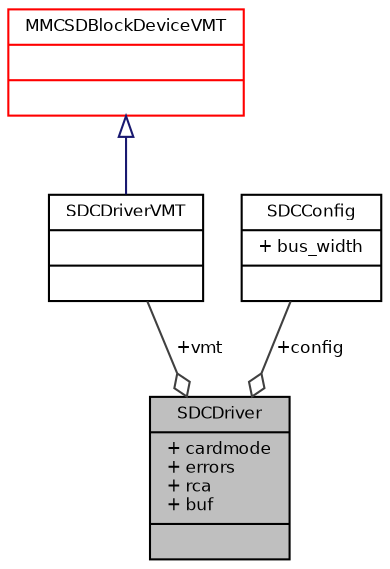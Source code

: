 digraph "SDCDriver"
{
  bgcolor="transparent";
  edge [fontname="Helvetica",fontsize="8",labelfontname="Helvetica",labelfontsize="8"];
  node [fontname="Helvetica",fontsize="8",shape=record];
  Node1 [label="{SDCDriver\n|+ cardmode\l+ errors\l+ rca\l+ buf\l|}",height=0.2,width=0.4,color="black", fillcolor="grey75", style="filled", fontcolor="black"];
  Node2 -> Node1 [color="grey25",fontsize="8",style="solid",label=" +vmt" ,arrowhead="odiamond",fontname="Helvetica"];
  Node2 [label="{SDCDriverVMT\n||}",height=0.2,width=0.4,color="black",URL="$struct_s_d_c_driver_v_m_t.html",tooltip="SDCDriver virtual methods table. "];
  Node3 -> Node2 [dir="back",color="midnightblue",fontsize="8",style="solid",arrowtail="onormal",fontname="Helvetica"];
  Node3 [label="{MMCSDBlockDeviceVMT\n||}",height=0.2,width=0.4,color="red",URL="$struct_m_m_c_s_d_block_device_v_m_t.html",tooltip="MMCSDBlockDevice virtual methods table. "];
  Node5 -> Node1 [color="grey25",fontsize="8",style="solid",label=" +config" ,arrowhead="odiamond",fontname="Helvetica"];
  Node5 [label="{SDCConfig\n|+ bus_width\l|}",height=0.2,width=0.4,color="black",URL="$struct_s_d_c_config.html",tooltip="Driver configuration structure. "];
}
